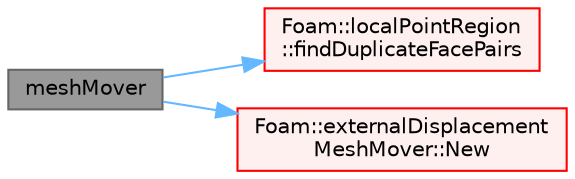 digraph "meshMover"
{
 // LATEX_PDF_SIZE
  bgcolor="transparent";
  edge [fontname=Helvetica,fontsize=10,labelfontname=Helvetica,labelfontsize=10];
  node [fontname=Helvetica,fontsize=10,shape=box,height=0.2,width=0.4];
  rankdir="LR";
  Node1 [id="Node000001",label="meshMover",height=0.2,width=0.4,color="gray40", fillcolor="grey60", style="filled", fontcolor="black",tooltip=" "];
  Node1 -> Node2 [id="edge1_Node000001_Node000002",color="steelblue1",style="solid",tooltip=" "];
  Node2 [id="Node000002",label="Foam::localPointRegion\l::findDuplicateFacePairs",height=0.2,width=0.4,color="red", fillcolor="#FFF0F0", style="filled",URL="$classFoam_1_1localPointRegion.html#ada4b8f94bf6f76d8d4342d0d169ce358",tooltip=" "];
  Node1 -> Node18 [id="edge2_Node000001_Node000018",color="steelblue1",style="solid",tooltip=" "];
  Node18 [id="Node000018",label="Foam::externalDisplacement\lMeshMover::New",height=0.2,width=0.4,color="red", fillcolor="#FFF0F0", style="filled",URL="$classFoam_1_1externalDisplacementMeshMover.html#a5d3e230aae6f77716268a85a442a77f2",tooltip=" "];
}
